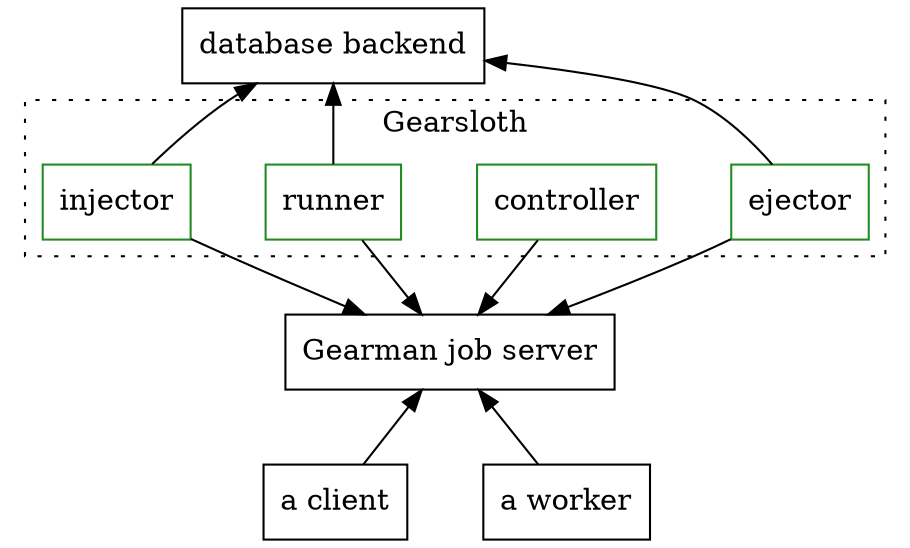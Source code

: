 // Example of Gearsloth setup
// Usage: dot -T png -o output.png architecture-graph.dot

digraph Simple {
    nodesep=0.5;
    node [shape=box];

    subgraph {
        rank="min";

        db [label="database backend"]
    }

    subgraph {
        job [label="Gearman job server"]
    }

    subgraph {
        rank="max";

        cli [label="a client"]
        wrk [label="a worker"]
    }

    subgraph cluster_gearsloth {
        label="Gearsloth";
        graph [style=dotted];
        node [color=forestgreen];

        E [label="ejector"]
        C [label="controller"]
        R [label="runner"]
        I [label="injector"]
    }

    cli -> job;
    wrk -> job;

    I -> job;
    R -> job;
    E -> job;
    C -> job;

    I -> db;
    R -> db;
    E -> db;
}
